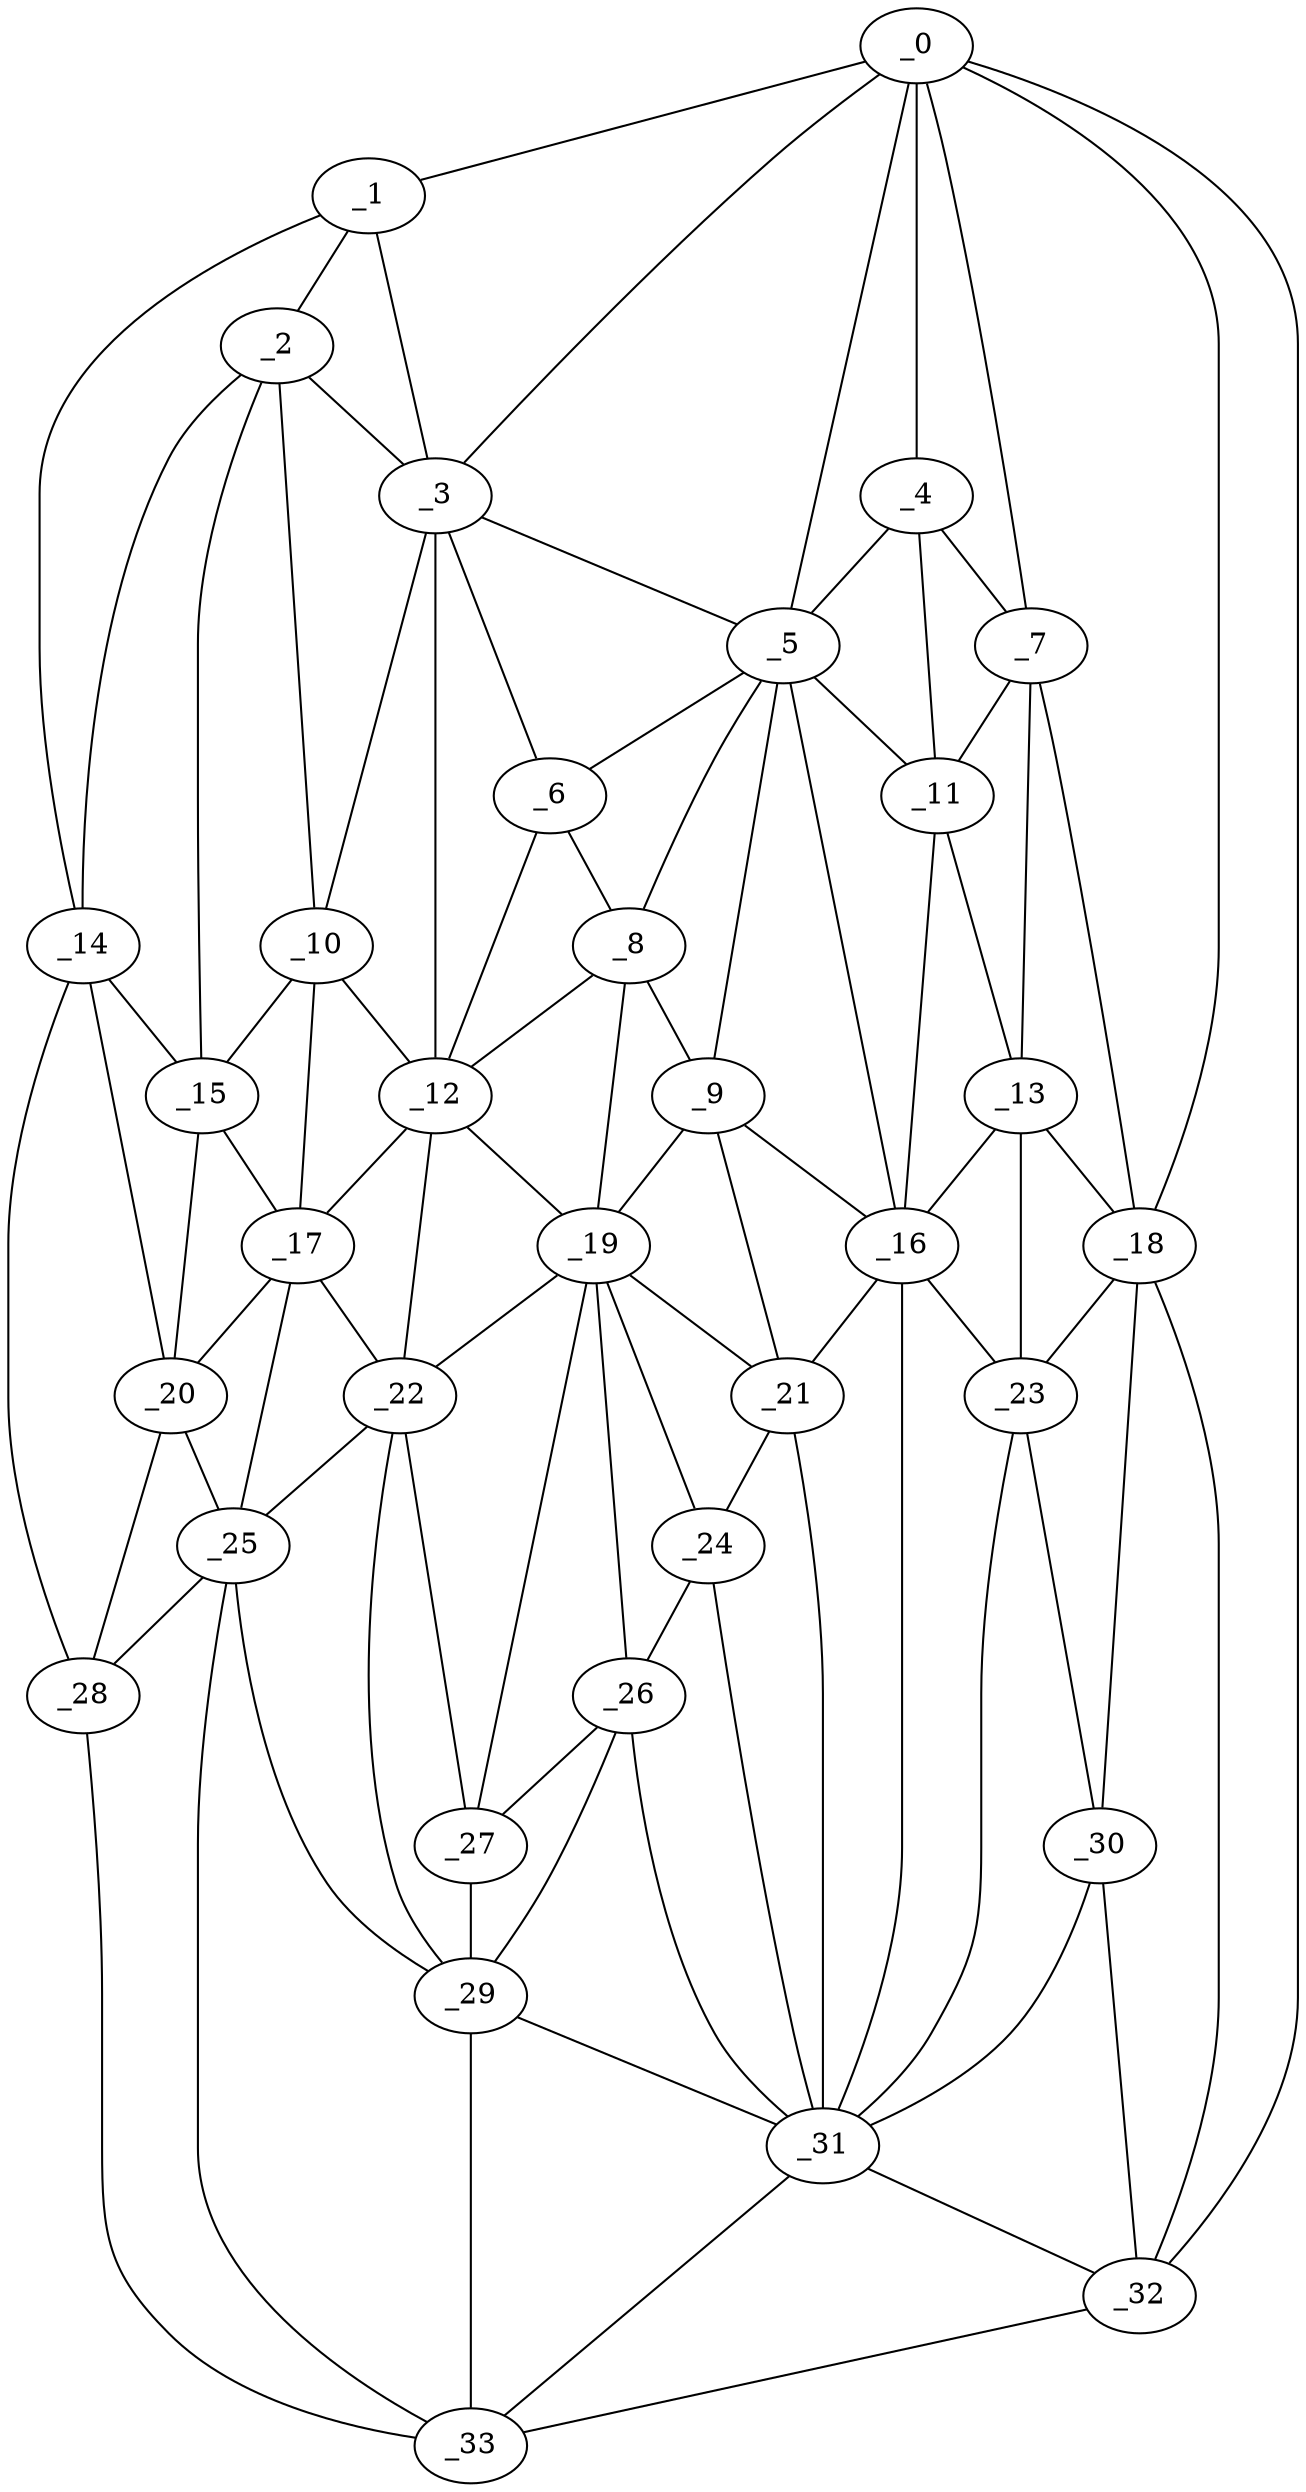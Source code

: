 graph "obj22__335.gxl" {
	_0	 [x=41,
		y=12];
	_1	 [x=43,
		y=124];
	_0 -- _1	 [valence=1];
	_3	 [x=52,
		y=84];
	_0 -- _3	 [valence=1];
	_4	 [x=54,
		y=33];
	_0 -- _4	 [valence=2];
	_5	 [x=55,
		y=63];
	_0 -- _5	 [valence=2];
	_7	 [x=58,
		y=27];
	_0 -- _7	 [valence=2];
	_18	 [x=73,
		y=26];
	_0 -- _18	 [valence=1];
	_32	 [x=92,
		y=8];
	_0 -- _32	 [valence=1];
	_2	 [x=51,
		y=108];
	_1 -- _2	 [valence=1];
	_1 -- _3	 [valence=2];
	_14	 [x=66,
		y=125];
	_1 -- _14	 [valence=1];
	_2 -- _3	 [valence=1];
	_10	 [x=61,
		y=92];
	_2 -- _10	 [valence=2];
	_2 -- _14	 [valence=2];
	_15	 [x=67,
		y=110];
	_2 -- _15	 [valence=1];
	_3 -- _5	 [valence=2];
	_6	 [x=56,
		y=76];
	_3 -- _6	 [valence=2];
	_3 -- _10	 [valence=2];
	_12	 [x=65,
		y=80];
	_3 -- _12	 [valence=1];
	_4 -- _5	 [valence=2];
	_4 -- _7	 [valence=2];
	_11	 [x=63,
		y=37];
	_4 -- _11	 [valence=2];
	_5 -- _6	 [valence=1];
	_8	 [x=59,
		y=72];
	_5 -- _8	 [valence=2];
	_9	 [x=61,
		y=66];
	_5 -- _9	 [valence=2];
	_5 -- _11	 [valence=1];
	_16	 [x=68,
		y=43];
	_5 -- _16	 [valence=2];
	_6 -- _8	 [valence=2];
	_6 -- _12	 [valence=1];
	_7 -- _11	 [valence=2];
	_13	 [x=66,
		y=31];
	_7 -- _13	 [valence=1];
	_7 -- _18	 [valence=2];
	_8 -- _9	 [valence=2];
	_8 -- _12	 [valence=2];
	_19	 [x=74,
		y=74];
	_8 -- _19	 [valence=1];
	_9 -- _16	 [valence=2];
	_9 -- _19	 [valence=1];
	_21	 [x=77,
		y=59];
	_9 -- _21	 [valence=2];
	_10 -- _12	 [valence=2];
	_10 -- _15	 [valence=2];
	_17	 [x=69,
		y=89];
	_10 -- _17	 [valence=1];
	_11 -- _13	 [valence=2];
	_11 -- _16	 [valence=2];
	_12 -- _17	 [valence=2];
	_12 -- _19	 [valence=2];
	_22	 [x=79,
		y=87];
	_12 -- _22	 [valence=1];
	_13 -- _16	 [valence=1];
	_13 -- _18	 [valence=1];
	_23	 [x=80,
		y=30];
	_13 -- _23	 [valence=2];
	_14 -- _15	 [valence=1];
	_20	 [x=76,
		y=108];
	_14 -- _20	 [valence=2];
	_28	 [x=84,
		y=121];
	_14 -- _28	 [valence=1];
	_15 -- _17	 [valence=1];
	_15 -- _20	 [valence=2];
	_16 -- _21	 [valence=1];
	_16 -- _23	 [valence=2];
	_31	 [x=86,
		y=57];
	_16 -- _31	 [valence=1];
	_17 -- _20	 [valence=2];
	_17 -- _22	 [valence=2];
	_25	 [x=80,
		y=105];
	_17 -- _25	 [valence=2];
	_18 -- _23	 [valence=2];
	_30	 [x=86,
		y=20];
	_18 -- _30	 [valence=1];
	_18 -- _32	 [valence=1];
	_19 -- _21	 [valence=2];
	_19 -- _22	 [valence=2];
	_24	 [x=80,
		y=64];
	_19 -- _24	 [valence=1];
	_26	 [x=82,
		y=74];
	_19 -- _26	 [valence=2];
	_27	 [x=82,
		y=80];
	_19 -- _27	 [valence=1];
	_20 -- _25	 [valence=1];
	_20 -- _28	 [valence=2];
	_21 -- _24	 [valence=2];
	_21 -- _31	 [valence=2];
	_22 -- _25	 [valence=2];
	_22 -- _27	 [valence=1];
	_29	 [x=85,
		y=85];
	_22 -- _29	 [valence=2];
	_23 -- _30	 [valence=2];
	_23 -- _31	 [valence=1];
	_24 -- _26	 [valence=2];
	_24 -- _31	 [valence=1];
	_25 -- _28	 [valence=2];
	_25 -- _29	 [valence=2];
	_33	 [x=93,
		y=117];
	_25 -- _33	 [valence=1];
	_26 -- _27	 [valence=2];
	_26 -- _29	 [valence=1];
	_26 -- _31	 [valence=2];
	_27 -- _29	 [valence=2];
	_28 -- _33	 [valence=1];
	_29 -- _31	 [valence=1];
	_29 -- _33	 [valence=2];
	_30 -- _31	 [valence=2];
	_30 -- _32	 [valence=1];
	_31 -- _32	 [valence=2];
	_31 -- _33	 [valence=1];
	_32 -- _33	 [valence=1];
}
